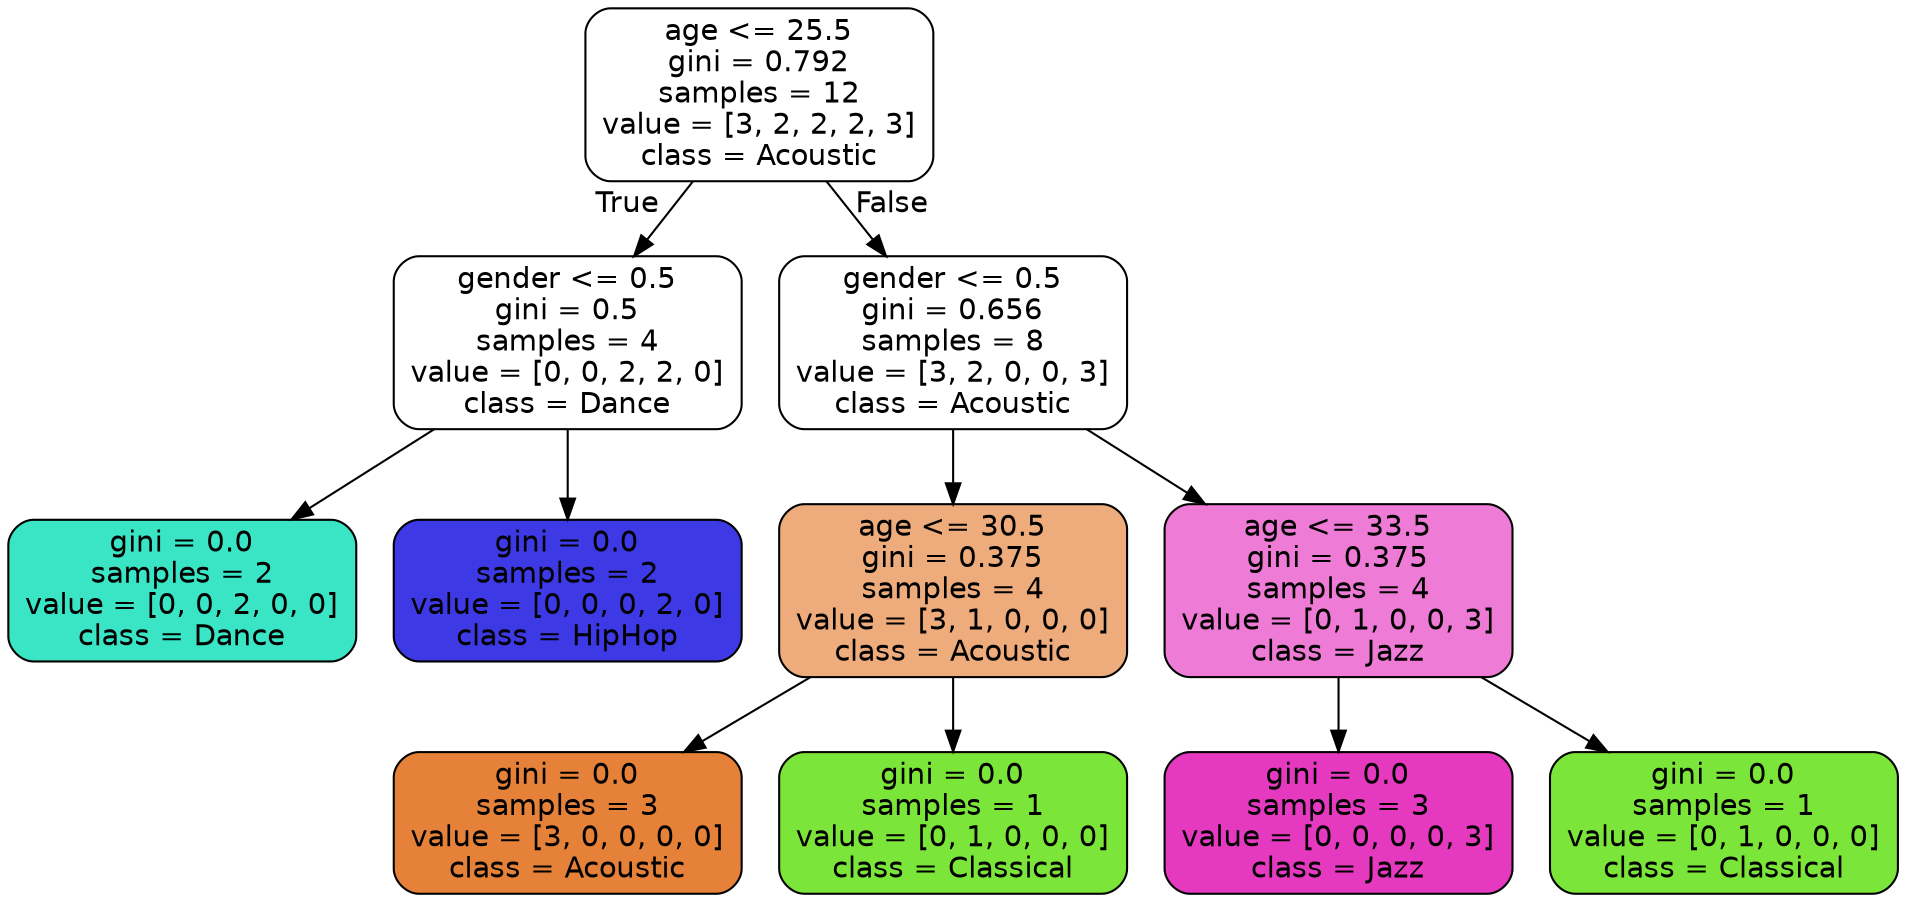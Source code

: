 digraph Tree {
node [shape=box, style="filled, rounded", color="black", fontname="helvetica"] ;
edge [fontname="helvetica"] ;
0 [label="age <= 25.5\ngini = 0.792\nsamples = 12\nvalue = [3, 2, 2, 2, 3]\nclass = Acoustic", fillcolor="#ffffff"] ;
1 [label="gender <= 0.5\ngini = 0.5\nsamples = 4\nvalue = [0, 0, 2, 2, 0]\nclass = Dance", fillcolor="#ffffff"] ;
0 -> 1 [labeldistance=2.5, labelangle=45, headlabel="True"] ;
2 [label="gini = 0.0\nsamples = 2\nvalue = [0, 0, 2, 0, 0]\nclass = Dance", fillcolor="#39e5c5"] ;
1 -> 2 ;
3 [label="gini = 0.0\nsamples = 2\nvalue = [0, 0, 0, 2, 0]\nclass = HipHop", fillcolor="#3c39e5"] ;
1 -> 3 ;
4 [label="gender <= 0.5\ngini = 0.656\nsamples = 8\nvalue = [3, 2, 0, 0, 3]\nclass = Acoustic", fillcolor="#ffffff"] ;
0 -> 4 [labeldistance=2.5, labelangle=-45, headlabel="False"] ;
5 [label="age <= 30.5\ngini = 0.375\nsamples = 4\nvalue = [3, 1, 0, 0, 0]\nclass = Acoustic", fillcolor="#eeab7b"] ;
4 -> 5 ;
6 [label="gini = 0.0\nsamples = 3\nvalue = [3, 0, 0, 0, 0]\nclass = Acoustic", fillcolor="#e58139"] ;
5 -> 6 ;
7 [label="gini = 0.0\nsamples = 1\nvalue = [0, 1, 0, 0, 0]\nclass = Classical", fillcolor="#7be539"] ;
5 -> 7 ;
8 [label="age <= 33.5\ngini = 0.375\nsamples = 4\nvalue = [0, 1, 0, 0, 3]\nclass = Jazz", fillcolor="#ee7bd5"] ;
4 -> 8 ;
9 [label="gini = 0.0\nsamples = 3\nvalue = [0, 0, 0, 0, 3]\nclass = Jazz", fillcolor="#e539c0"] ;
8 -> 9 ;
10 [label="gini = 0.0\nsamples = 1\nvalue = [0, 1, 0, 0, 0]\nclass = Classical", fillcolor="#7be539"] ;
8 -> 10 ;
}